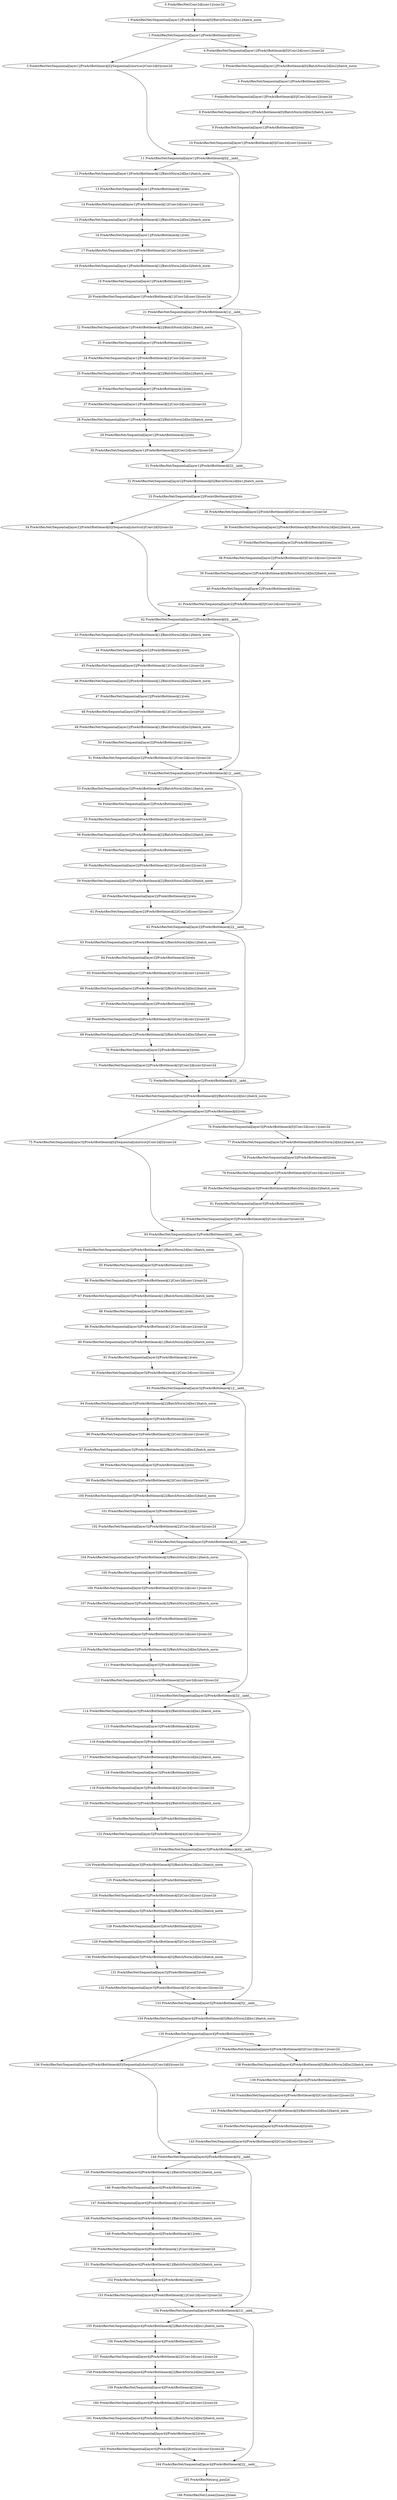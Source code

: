 strict digraph  {
"0 PreActResNet/Conv2d[conv1]/conv2d" [id=0, scope="PreActResNet/Conv2d[conv1]", type=conv2d];
"1 PreActResNet/Sequential[layer1]/PreActBottleneck[0]/BatchNorm2d[bn1]/batch_norm" [id=1, scope="PreActResNet/Sequential[layer1]/PreActBottleneck[0]/BatchNorm2d[bn1]", type=batch_norm];
"2 PreActResNet/Sequential[layer1]/PreActBottleneck[0]/relu" [id=2, scope="PreActResNet/Sequential[layer1]/PreActBottleneck[0]", type=relu];
"3 PreActResNet/Sequential[layer1]/PreActBottleneck[0]/Sequential[shortcut]/Conv2d[0]/conv2d" [id=3, scope="PreActResNet/Sequential[layer1]/PreActBottleneck[0]/Sequential[shortcut]/Conv2d[0]", type=conv2d];
"4 PreActResNet/Sequential[layer1]/PreActBottleneck[0]/Conv2d[conv1]/conv2d" [id=4, scope="PreActResNet/Sequential[layer1]/PreActBottleneck[0]/Conv2d[conv1]", type=conv2d];
"5 PreActResNet/Sequential[layer1]/PreActBottleneck[0]/BatchNorm2d[bn2]/batch_norm" [id=5, scope="PreActResNet/Sequential[layer1]/PreActBottleneck[0]/BatchNorm2d[bn2]", type=batch_norm];
"6 PreActResNet/Sequential[layer1]/PreActBottleneck[0]/relu" [id=6, scope="PreActResNet/Sequential[layer1]/PreActBottleneck[0]", type=relu];
"7 PreActResNet/Sequential[layer1]/PreActBottleneck[0]/Conv2d[conv2]/conv2d" [id=7, scope="PreActResNet/Sequential[layer1]/PreActBottleneck[0]/Conv2d[conv2]", type=conv2d];
"8 PreActResNet/Sequential[layer1]/PreActBottleneck[0]/BatchNorm2d[bn3]/batch_norm" [id=8, scope="PreActResNet/Sequential[layer1]/PreActBottleneck[0]/BatchNorm2d[bn3]", type=batch_norm];
"9 PreActResNet/Sequential[layer1]/PreActBottleneck[0]/relu" [id=9, scope="PreActResNet/Sequential[layer1]/PreActBottleneck[0]", type=relu];
"10 PreActResNet/Sequential[layer1]/PreActBottleneck[0]/Conv2d[conv3]/conv2d" [id=10, scope="PreActResNet/Sequential[layer1]/PreActBottleneck[0]/Conv2d[conv3]", type=conv2d];
"11 PreActResNet/Sequential[layer1]/PreActBottleneck[0]/__iadd__" [id=11, scope="PreActResNet/Sequential[layer1]/PreActBottleneck[0]", type=__iadd__];
"12 PreActResNet/Sequential[layer1]/PreActBottleneck[1]/BatchNorm2d[bn1]/batch_norm" [id=12, scope="PreActResNet/Sequential[layer1]/PreActBottleneck[1]/BatchNorm2d[bn1]", type=batch_norm];
"13 PreActResNet/Sequential[layer1]/PreActBottleneck[1]/relu" [id=13, scope="PreActResNet/Sequential[layer1]/PreActBottleneck[1]", type=relu];
"14 PreActResNet/Sequential[layer1]/PreActBottleneck[1]/Conv2d[conv1]/conv2d" [id=14, scope="PreActResNet/Sequential[layer1]/PreActBottleneck[1]/Conv2d[conv1]", type=conv2d];
"15 PreActResNet/Sequential[layer1]/PreActBottleneck[1]/BatchNorm2d[bn2]/batch_norm" [id=15, scope="PreActResNet/Sequential[layer1]/PreActBottleneck[1]/BatchNorm2d[bn2]", type=batch_norm];
"16 PreActResNet/Sequential[layer1]/PreActBottleneck[1]/relu" [id=16, scope="PreActResNet/Sequential[layer1]/PreActBottleneck[1]", type=relu];
"17 PreActResNet/Sequential[layer1]/PreActBottleneck[1]/Conv2d[conv2]/conv2d" [id=17, scope="PreActResNet/Sequential[layer1]/PreActBottleneck[1]/Conv2d[conv2]", type=conv2d];
"18 PreActResNet/Sequential[layer1]/PreActBottleneck[1]/BatchNorm2d[bn3]/batch_norm" [id=18, scope="PreActResNet/Sequential[layer1]/PreActBottleneck[1]/BatchNorm2d[bn3]", type=batch_norm];
"19 PreActResNet/Sequential[layer1]/PreActBottleneck[1]/relu" [id=19, scope="PreActResNet/Sequential[layer1]/PreActBottleneck[1]", type=relu];
"20 PreActResNet/Sequential[layer1]/PreActBottleneck[1]/Conv2d[conv3]/conv2d" [id=20, scope="PreActResNet/Sequential[layer1]/PreActBottleneck[1]/Conv2d[conv3]", type=conv2d];
"21 PreActResNet/Sequential[layer1]/PreActBottleneck[1]/__iadd__" [id=21, scope="PreActResNet/Sequential[layer1]/PreActBottleneck[1]", type=__iadd__];
"22 PreActResNet/Sequential[layer1]/PreActBottleneck[2]/BatchNorm2d[bn1]/batch_norm" [id=22, scope="PreActResNet/Sequential[layer1]/PreActBottleneck[2]/BatchNorm2d[bn1]", type=batch_norm];
"23 PreActResNet/Sequential[layer1]/PreActBottleneck[2]/relu" [id=23, scope="PreActResNet/Sequential[layer1]/PreActBottleneck[2]", type=relu];
"24 PreActResNet/Sequential[layer1]/PreActBottleneck[2]/Conv2d[conv1]/conv2d" [id=24, scope="PreActResNet/Sequential[layer1]/PreActBottleneck[2]/Conv2d[conv1]", type=conv2d];
"25 PreActResNet/Sequential[layer1]/PreActBottleneck[2]/BatchNorm2d[bn2]/batch_norm" [id=25, scope="PreActResNet/Sequential[layer1]/PreActBottleneck[2]/BatchNorm2d[bn2]", type=batch_norm];
"26 PreActResNet/Sequential[layer1]/PreActBottleneck[2]/relu" [id=26, scope="PreActResNet/Sequential[layer1]/PreActBottleneck[2]", type=relu];
"27 PreActResNet/Sequential[layer1]/PreActBottleneck[2]/Conv2d[conv2]/conv2d" [id=27, scope="PreActResNet/Sequential[layer1]/PreActBottleneck[2]/Conv2d[conv2]", type=conv2d];
"28 PreActResNet/Sequential[layer1]/PreActBottleneck[2]/BatchNorm2d[bn3]/batch_norm" [id=28, scope="PreActResNet/Sequential[layer1]/PreActBottleneck[2]/BatchNorm2d[bn3]", type=batch_norm];
"29 PreActResNet/Sequential[layer1]/PreActBottleneck[2]/relu" [id=29, scope="PreActResNet/Sequential[layer1]/PreActBottleneck[2]", type=relu];
"30 PreActResNet/Sequential[layer1]/PreActBottleneck[2]/Conv2d[conv3]/conv2d" [id=30, scope="PreActResNet/Sequential[layer1]/PreActBottleneck[2]/Conv2d[conv3]", type=conv2d];
"31 PreActResNet/Sequential[layer1]/PreActBottleneck[2]/__iadd__" [id=31, scope="PreActResNet/Sequential[layer1]/PreActBottleneck[2]", type=__iadd__];
"32 PreActResNet/Sequential[layer2]/PreActBottleneck[0]/BatchNorm2d[bn1]/batch_norm" [id=32, scope="PreActResNet/Sequential[layer2]/PreActBottleneck[0]/BatchNorm2d[bn1]", type=batch_norm];
"33 PreActResNet/Sequential[layer2]/PreActBottleneck[0]/relu" [id=33, scope="PreActResNet/Sequential[layer2]/PreActBottleneck[0]", type=relu];
"34 PreActResNet/Sequential[layer2]/PreActBottleneck[0]/Sequential[shortcut]/Conv2d[0]/conv2d" [id=34, scope="PreActResNet/Sequential[layer2]/PreActBottleneck[0]/Sequential[shortcut]/Conv2d[0]", type=conv2d];
"35 PreActResNet/Sequential[layer2]/PreActBottleneck[0]/Conv2d[conv1]/conv2d" [id=35, scope="PreActResNet/Sequential[layer2]/PreActBottleneck[0]/Conv2d[conv1]", type=conv2d];
"36 PreActResNet/Sequential[layer2]/PreActBottleneck[0]/BatchNorm2d[bn2]/batch_norm" [id=36, scope="PreActResNet/Sequential[layer2]/PreActBottleneck[0]/BatchNorm2d[bn2]", type=batch_norm];
"37 PreActResNet/Sequential[layer2]/PreActBottleneck[0]/relu" [id=37, scope="PreActResNet/Sequential[layer2]/PreActBottleneck[0]", type=relu];
"38 PreActResNet/Sequential[layer2]/PreActBottleneck[0]/Conv2d[conv2]/conv2d" [id=38, scope="PreActResNet/Sequential[layer2]/PreActBottleneck[0]/Conv2d[conv2]", type=conv2d];
"39 PreActResNet/Sequential[layer2]/PreActBottleneck[0]/BatchNorm2d[bn3]/batch_norm" [id=39, scope="PreActResNet/Sequential[layer2]/PreActBottleneck[0]/BatchNorm2d[bn3]", type=batch_norm];
"40 PreActResNet/Sequential[layer2]/PreActBottleneck[0]/relu" [id=40, scope="PreActResNet/Sequential[layer2]/PreActBottleneck[0]", type=relu];
"41 PreActResNet/Sequential[layer2]/PreActBottleneck[0]/Conv2d[conv3]/conv2d" [id=41, scope="PreActResNet/Sequential[layer2]/PreActBottleneck[0]/Conv2d[conv3]", type=conv2d];
"42 PreActResNet/Sequential[layer2]/PreActBottleneck[0]/__iadd__" [id=42, scope="PreActResNet/Sequential[layer2]/PreActBottleneck[0]", type=__iadd__];
"43 PreActResNet/Sequential[layer2]/PreActBottleneck[1]/BatchNorm2d[bn1]/batch_norm" [id=43, scope="PreActResNet/Sequential[layer2]/PreActBottleneck[1]/BatchNorm2d[bn1]", type=batch_norm];
"44 PreActResNet/Sequential[layer2]/PreActBottleneck[1]/relu" [id=44, scope="PreActResNet/Sequential[layer2]/PreActBottleneck[1]", type=relu];
"45 PreActResNet/Sequential[layer2]/PreActBottleneck[1]/Conv2d[conv1]/conv2d" [id=45, scope="PreActResNet/Sequential[layer2]/PreActBottleneck[1]/Conv2d[conv1]", type=conv2d];
"46 PreActResNet/Sequential[layer2]/PreActBottleneck[1]/BatchNorm2d[bn2]/batch_norm" [id=46, scope="PreActResNet/Sequential[layer2]/PreActBottleneck[1]/BatchNorm2d[bn2]", type=batch_norm];
"47 PreActResNet/Sequential[layer2]/PreActBottleneck[1]/relu" [id=47, scope="PreActResNet/Sequential[layer2]/PreActBottleneck[1]", type=relu];
"48 PreActResNet/Sequential[layer2]/PreActBottleneck[1]/Conv2d[conv2]/conv2d" [id=48, scope="PreActResNet/Sequential[layer2]/PreActBottleneck[1]/Conv2d[conv2]", type=conv2d];
"49 PreActResNet/Sequential[layer2]/PreActBottleneck[1]/BatchNorm2d[bn3]/batch_norm" [id=49, scope="PreActResNet/Sequential[layer2]/PreActBottleneck[1]/BatchNorm2d[bn3]", type=batch_norm];
"50 PreActResNet/Sequential[layer2]/PreActBottleneck[1]/relu" [id=50, scope="PreActResNet/Sequential[layer2]/PreActBottleneck[1]", type=relu];
"51 PreActResNet/Sequential[layer2]/PreActBottleneck[1]/Conv2d[conv3]/conv2d" [id=51, scope="PreActResNet/Sequential[layer2]/PreActBottleneck[1]/Conv2d[conv3]", type=conv2d];
"52 PreActResNet/Sequential[layer2]/PreActBottleneck[1]/__iadd__" [id=52, scope="PreActResNet/Sequential[layer2]/PreActBottleneck[1]", type=__iadd__];
"53 PreActResNet/Sequential[layer2]/PreActBottleneck[2]/BatchNorm2d[bn1]/batch_norm" [id=53, scope="PreActResNet/Sequential[layer2]/PreActBottleneck[2]/BatchNorm2d[bn1]", type=batch_norm];
"54 PreActResNet/Sequential[layer2]/PreActBottleneck[2]/relu" [id=54, scope="PreActResNet/Sequential[layer2]/PreActBottleneck[2]", type=relu];
"55 PreActResNet/Sequential[layer2]/PreActBottleneck[2]/Conv2d[conv1]/conv2d" [id=55, scope="PreActResNet/Sequential[layer2]/PreActBottleneck[2]/Conv2d[conv1]", type=conv2d];
"56 PreActResNet/Sequential[layer2]/PreActBottleneck[2]/BatchNorm2d[bn2]/batch_norm" [id=56, scope="PreActResNet/Sequential[layer2]/PreActBottleneck[2]/BatchNorm2d[bn2]", type=batch_norm];
"57 PreActResNet/Sequential[layer2]/PreActBottleneck[2]/relu" [id=57, scope="PreActResNet/Sequential[layer2]/PreActBottleneck[2]", type=relu];
"58 PreActResNet/Sequential[layer2]/PreActBottleneck[2]/Conv2d[conv2]/conv2d" [id=58, scope="PreActResNet/Sequential[layer2]/PreActBottleneck[2]/Conv2d[conv2]", type=conv2d];
"59 PreActResNet/Sequential[layer2]/PreActBottleneck[2]/BatchNorm2d[bn3]/batch_norm" [id=59, scope="PreActResNet/Sequential[layer2]/PreActBottleneck[2]/BatchNorm2d[bn3]", type=batch_norm];
"60 PreActResNet/Sequential[layer2]/PreActBottleneck[2]/relu" [id=60, scope="PreActResNet/Sequential[layer2]/PreActBottleneck[2]", type=relu];
"61 PreActResNet/Sequential[layer2]/PreActBottleneck[2]/Conv2d[conv3]/conv2d" [id=61, scope="PreActResNet/Sequential[layer2]/PreActBottleneck[2]/Conv2d[conv3]", type=conv2d];
"62 PreActResNet/Sequential[layer2]/PreActBottleneck[2]/__iadd__" [id=62, scope="PreActResNet/Sequential[layer2]/PreActBottleneck[2]", type=__iadd__];
"63 PreActResNet/Sequential[layer2]/PreActBottleneck[3]/BatchNorm2d[bn1]/batch_norm" [id=63, scope="PreActResNet/Sequential[layer2]/PreActBottleneck[3]/BatchNorm2d[bn1]", type=batch_norm];
"64 PreActResNet/Sequential[layer2]/PreActBottleneck[3]/relu" [id=64, scope="PreActResNet/Sequential[layer2]/PreActBottleneck[3]", type=relu];
"65 PreActResNet/Sequential[layer2]/PreActBottleneck[3]/Conv2d[conv1]/conv2d" [id=65, scope="PreActResNet/Sequential[layer2]/PreActBottleneck[3]/Conv2d[conv1]", type=conv2d];
"66 PreActResNet/Sequential[layer2]/PreActBottleneck[3]/BatchNorm2d[bn2]/batch_norm" [id=66, scope="PreActResNet/Sequential[layer2]/PreActBottleneck[3]/BatchNorm2d[bn2]", type=batch_norm];
"67 PreActResNet/Sequential[layer2]/PreActBottleneck[3]/relu" [id=67, scope="PreActResNet/Sequential[layer2]/PreActBottleneck[3]", type=relu];
"68 PreActResNet/Sequential[layer2]/PreActBottleneck[3]/Conv2d[conv2]/conv2d" [id=68, scope="PreActResNet/Sequential[layer2]/PreActBottleneck[3]/Conv2d[conv2]", type=conv2d];
"69 PreActResNet/Sequential[layer2]/PreActBottleneck[3]/BatchNorm2d[bn3]/batch_norm" [id=69, scope="PreActResNet/Sequential[layer2]/PreActBottleneck[3]/BatchNorm2d[bn3]", type=batch_norm];
"70 PreActResNet/Sequential[layer2]/PreActBottleneck[3]/relu" [id=70, scope="PreActResNet/Sequential[layer2]/PreActBottleneck[3]", type=relu];
"71 PreActResNet/Sequential[layer2]/PreActBottleneck[3]/Conv2d[conv3]/conv2d" [id=71, scope="PreActResNet/Sequential[layer2]/PreActBottleneck[3]/Conv2d[conv3]", type=conv2d];
"72 PreActResNet/Sequential[layer2]/PreActBottleneck[3]/__iadd__" [id=72, scope="PreActResNet/Sequential[layer2]/PreActBottleneck[3]", type=__iadd__];
"73 PreActResNet/Sequential[layer3]/PreActBottleneck[0]/BatchNorm2d[bn1]/batch_norm" [id=73, scope="PreActResNet/Sequential[layer3]/PreActBottleneck[0]/BatchNorm2d[bn1]", type=batch_norm];
"74 PreActResNet/Sequential[layer3]/PreActBottleneck[0]/relu" [id=74, scope="PreActResNet/Sequential[layer3]/PreActBottleneck[0]", type=relu];
"75 PreActResNet/Sequential[layer3]/PreActBottleneck[0]/Sequential[shortcut]/Conv2d[0]/conv2d" [id=75, scope="PreActResNet/Sequential[layer3]/PreActBottleneck[0]/Sequential[shortcut]/Conv2d[0]", type=conv2d];
"76 PreActResNet/Sequential[layer3]/PreActBottleneck[0]/Conv2d[conv1]/conv2d" [id=76, scope="PreActResNet/Sequential[layer3]/PreActBottleneck[0]/Conv2d[conv1]", type=conv2d];
"77 PreActResNet/Sequential[layer3]/PreActBottleneck[0]/BatchNorm2d[bn2]/batch_norm" [id=77, scope="PreActResNet/Sequential[layer3]/PreActBottleneck[0]/BatchNorm2d[bn2]", type=batch_norm];
"78 PreActResNet/Sequential[layer3]/PreActBottleneck[0]/relu" [id=78, scope="PreActResNet/Sequential[layer3]/PreActBottleneck[0]", type=relu];
"79 PreActResNet/Sequential[layer3]/PreActBottleneck[0]/Conv2d[conv2]/conv2d" [id=79, scope="PreActResNet/Sequential[layer3]/PreActBottleneck[0]/Conv2d[conv2]", type=conv2d];
"80 PreActResNet/Sequential[layer3]/PreActBottleneck[0]/BatchNorm2d[bn3]/batch_norm" [id=80, scope="PreActResNet/Sequential[layer3]/PreActBottleneck[0]/BatchNorm2d[bn3]", type=batch_norm];
"81 PreActResNet/Sequential[layer3]/PreActBottleneck[0]/relu" [id=81, scope="PreActResNet/Sequential[layer3]/PreActBottleneck[0]", type=relu];
"82 PreActResNet/Sequential[layer3]/PreActBottleneck[0]/Conv2d[conv3]/conv2d" [id=82, scope="PreActResNet/Sequential[layer3]/PreActBottleneck[0]/Conv2d[conv3]", type=conv2d];
"83 PreActResNet/Sequential[layer3]/PreActBottleneck[0]/__iadd__" [id=83, scope="PreActResNet/Sequential[layer3]/PreActBottleneck[0]", type=__iadd__];
"84 PreActResNet/Sequential[layer3]/PreActBottleneck[1]/BatchNorm2d[bn1]/batch_norm" [id=84, scope="PreActResNet/Sequential[layer3]/PreActBottleneck[1]/BatchNorm2d[bn1]", type=batch_norm];
"85 PreActResNet/Sequential[layer3]/PreActBottleneck[1]/relu" [id=85, scope="PreActResNet/Sequential[layer3]/PreActBottleneck[1]", type=relu];
"86 PreActResNet/Sequential[layer3]/PreActBottleneck[1]/Conv2d[conv1]/conv2d" [id=86, scope="PreActResNet/Sequential[layer3]/PreActBottleneck[1]/Conv2d[conv1]", type=conv2d];
"87 PreActResNet/Sequential[layer3]/PreActBottleneck[1]/BatchNorm2d[bn2]/batch_norm" [id=87, scope="PreActResNet/Sequential[layer3]/PreActBottleneck[1]/BatchNorm2d[bn2]", type=batch_norm];
"88 PreActResNet/Sequential[layer3]/PreActBottleneck[1]/relu" [id=88, scope="PreActResNet/Sequential[layer3]/PreActBottleneck[1]", type=relu];
"89 PreActResNet/Sequential[layer3]/PreActBottleneck[1]/Conv2d[conv2]/conv2d" [id=89, scope="PreActResNet/Sequential[layer3]/PreActBottleneck[1]/Conv2d[conv2]", type=conv2d];
"90 PreActResNet/Sequential[layer3]/PreActBottleneck[1]/BatchNorm2d[bn3]/batch_norm" [id=90, scope="PreActResNet/Sequential[layer3]/PreActBottleneck[1]/BatchNorm2d[bn3]", type=batch_norm];
"91 PreActResNet/Sequential[layer3]/PreActBottleneck[1]/relu" [id=91, scope="PreActResNet/Sequential[layer3]/PreActBottleneck[1]", type=relu];
"92 PreActResNet/Sequential[layer3]/PreActBottleneck[1]/Conv2d[conv3]/conv2d" [id=92, scope="PreActResNet/Sequential[layer3]/PreActBottleneck[1]/Conv2d[conv3]", type=conv2d];
"93 PreActResNet/Sequential[layer3]/PreActBottleneck[1]/__iadd__" [id=93, scope="PreActResNet/Sequential[layer3]/PreActBottleneck[1]", type=__iadd__];
"94 PreActResNet/Sequential[layer3]/PreActBottleneck[2]/BatchNorm2d[bn1]/batch_norm" [id=94, scope="PreActResNet/Sequential[layer3]/PreActBottleneck[2]/BatchNorm2d[bn1]", type=batch_norm];
"95 PreActResNet/Sequential[layer3]/PreActBottleneck[2]/relu" [id=95, scope="PreActResNet/Sequential[layer3]/PreActBottleneck[2]", type=relu];
"96 PreActResNet/Sequential[layer3]/PreActBottleneck[2]/Conv2d[conv1]/conv2d" [id=96, scope="PreActResNet/Sequential[layer3]/PreActBottleneck[2]/Conv2d[conv1]", type=conv2d];
"97 PreActResNet/Sequential[layer3]/PreActBottleneck[2]/BatchNorm2d[bn2]/batch_norm" [id=97, scope="PreActResNet/Sequential[layer3]/PreActBottleneck[2]/BatchNorm2d[bn2]", type=batch_norm];
"98 PreActResNet/Sequential[layer3]/PreActBottleneck[2]/relu" [id=98, scope="PreActResNet/Sequential[layer3]/PreActBottleneck[2]", type=relu];
"99 PreActResNet/Sequential[layer3]/PreActBottleneck[2]/Conv2d[conv2]/conv2d" [id=99, scope="PreActResNet/Sequential[layer3]/PreActBottleneck[2]/Conv2d[conv2]", type=conv2d];
"100 PreActResNet/Sequential[layer3]/PreActBottleneck[2]/BatchNorm2d[bn3]/batch_norm" [id=100, scope="PreActResNet/Sequential[layer3]/PreActBottleneck[2]/BatchNorm2d[bn3]", type=batch_norm];
"101 PreActResNet/Sequential[layer3]/PreActBottleneck[2]/relu" [id=101, scope="PreActResNet/Sequential[layer3]/PreActBottleneck[2]", type=relu];
"102 PreActResNet/Sequential[layer3]/PreActBottleneck[2]/Conv2d[conv3]/conv2d" [id=102, scope="PreActResNet/Sequential[layer3]/PreActBottleneck[2]/Conv2d[conv3]", type=conv2d];
"103 PreActResNet/Sequential[layer3]/PreActBottleneck[2]/__iadd__" [id=103, scope="PreActResNet/Sequential[layer3]/PreActBottleneck[2]", type=__iadd__];
"104 PreActResNet/Sequential[layer3]/PreActBottleneck[3]/BatchNorm2d[bn1]/batch_norm" [id=104, scope="PreActResNet/Sequential[layer3]/PreActBottleneck[3]/BatchNorm2d[bn1]", type=batch_norm];
"105 PreActResNet/Sequential[layer3]/PreActBottleneck[3]/relu" [id=105, scope="PreActResNet/Sequential[layer3]/PreActBottleneck[3]", type=relu];
"106 PreActResNet/Sequential[layer3]/PreActBottleneck[3]/Conv2d[conv1]/conv2d" [id=106, scope="PreActResNet/Sequential[layer3]/PreActBottleneck[3]/Conv2d[conv1]", type=conv2d];
"107 PreActResNet/Sequential[layer3]/PreActBottleneck[3]/BatchNorm2d[bn2]/batch_norm" [id=107, scope="PreActResNet/Sequential[layer3]/PreActBottleneck[3]/BatchNorm2d[bn2]", type=batch_norm];
"108 PreActResNet/Sequential[layer3]/PreActBottleneck[3]/relu" [id=108, scope="PreActResNet/Sequential[layer3]/PreActBottleneck[3]", type=relu];
"109 PreActResNet/Sequential[layer3]/PreActBottleneck[3]/Conv2d[conv2]/conv2d" [id=109, scope="PreActResNet/Sequential[layer3]/PreActBottleneck[3]/Conv2d[conv2]", type=conv2d];
"110 PreActResNet/Sequential[layer3]/PreActBottleneck[3]/BatchNorm2d[bn3]/batch_norm" [id=110, scope="PreActResNet/Sequential[layer3]/PreActBottleneck[3]/BatchNorm2d[bn3]", type=batch_norm];
"111 PreActResNet/Sequential[layer3]/PreActBottleneck[3]/relu" [id=111, scope="PreActResNet/Sequential[layer3]/PreActBottleneck[3]", type=relu];
"112 PreActResNet/Sequential[layer3]/PreActBottleneck[3]/Conv2d[conv3]/conv2d" [id=112, scope="PreActResNet/Sequential[layer3]/PreActBottleneck[3]/Conv2d[conv3]", type=conv2d];
"113 PreActResNet/Sequential[layer3]/PreActBottleneck[3]/__iadd__" [id=113, scope="PreActResNet/Sequential[layer3]/PreActBottleneck[3]", type=__iadd__];
"114 PreActResNet/Sequential[layer3]/PreActBottleneck[4]/BatchNorm2d[bn1]/batch_norm" [id=114, scope="PreActResNet/Sequential[layer3]/PreActBottleneck[4]/BatchNorm2d[bn1]", type=batch_norm];
"115 PreActResNet/Sequential[layer3]/PreActBottleneck[4]/relu" [id=115, scope="PreActResNet/Sequential[layer3]/PreActBottleneck[4]", type=relu];
"116 PreActResNet/Sequential[layer3]/PreActBottleneck[4]/Conv2d[conv1]/conv2d" [id=116, scope="PreActResNet/Sequential[layer3]/PreActBottleneck[4]/Conv2d[conv1]", type=conv2d];
"117 PreActResNet/Sequential[layer3]/PreActBottleneck[4]/BatchNorm2d[bn2]/batch_norm" [id=117, scope="PreActResNet/Sequential[layer3]/PreActBottleneck[4]/BatchNorm2d[bn2]", type=batch_norm];
"118 PreActResNet/Sequential[layer3]/PreActBottleneck[4]/relu" [id=118, scope="PreActResNet/Sequential[layer3]/PreActBottleneck[4]", type=relu];
"119 PreActResNet/Sequential[layer3]/PreActBottleneck[4]/Conv2d[conv2]/conv2d" [id=119, scope="PreActResNet/Sequential[layer3]/PreActBottleneck[4]/Conv2d[conv2]", type=conv2d];
"120 PreActResNet/Sequential[layer3]/PreActBottleneck[4]/BatchNorm2d[bn3]/batch_norm" [id=120, scope="PreActResNet/Sequential[layer3]/PreActBottleneck[4]/BatchNorm2d[bn3]", type=batch_norm];
"121 PreActResNet/Sequential[layer3]/PreActBottleneck[4]/relu" [id=121, scope="PreActResNet/Sequential[layer3]/PreActBottleneck[4]", type=relu];
"122 PreActResNet/Sequential[layer3]/PreActBottleneck[4]/Conv2d[conv3]/conv2d" [id=122, scope="PreActResNet/Sequential[layer3]/PreActBottleneck[4]/Conv2d[conv3]", type=conv2d];
"123 PreActResNet/Sequential[layer3]/PreActBottleneck[4]/__iadd__" [id=123, scope="PreActResNet/Sequential[layer3]/PreActBottleneck[4]", type=__iadd__];
"124 PreActResNet/Sequential[layer3]/PreActBottleneck[5]/BatchNorm2d[bn1]/batch_norm" [id=124, scope="PreActResNet/Sequential[layer3]/PreActBottleneck[5]/BatchNorm2d[bn1]", type=batch_norm];
"125 PreActResNet/Sequential[layer3]/PreActBottleneck[5]/relu" [id=125, scope="PreActResNet/Sequential[layer3]/PreActBottleneck[5]", type=relu];
"126 PreActResNet/Sequential[layer3]/PreActBottleneck[5]/Conv2d[conv1]/conv2d" [id=126, scope="PreActResNet/Sequential[layer3]/PreActBottleneck[5]/Conv2d[conv1]", type=conv2d];
"127 PreActResNet/Sequential[layer3]/PreActBottleneck[5]/BatchNorm2d[bn2]/batch_norm" [id=127, scope="PreActResNet/Sequential[layer3]/PreActBottleneck[5]/BatchNorm2d[bn2]", type=batch_norm];
"128 PreActResNet/Sequential[layer3]/PreActBottleneck[5]/relu" [id=128, scope="PreActResNet/Sequential[layer3]/PreActBottleneck[5]", type=relu];
"129 PreActResNet/Sequential[layer3]/PreActBottleneck[5]/Conv2d[conv2]/conv2d" [id=129, scope="PreActResNet/Sequential[layer3]/PreActBottleneck[5]/Conv2d[conv2]", type=conv2d];
"130 PreActResNet/Sequential[layer3]/PreActBottleneck[5]/BatchNorm2d[bn3]/batch_norm" [id=130, scope="PreActResNet/Sequential[layer3]/PreActBottleneck[5]/BatchNorm2d[bn3]", type=batch_norm];
"131 PreActResNet/Sequential[layer3]/PreActBottleneck[5]/relu" [id=131, scope="PreActResNet/Sequential[layer3]/PreActBottleneck[5]", type=relu];
"132 PreActResNet/Sequential[layer3]/PreActBottleneck[5]/Conv2d[conv3]/conv2d" [id=132, scope="PreActResNet/Sequential[layer3]/PreActBottleneck[5]/Conv2d[conv3]", type=conv2d];
"133 PreActResNet/Sequential[layer3]/PreActBottleneck[5]/__iadd__" [id=133, scope="PreActResNet/Sequential[layer3]/PreActBottleneck[5]", type=__iadd__];
"134 PreActResNet/Sequential[layer4]/PreActBottleneck[0]/BatchNorm2d[bn1]/batch_norm" [id=134, scope="PreActResNet/Sequential[layer4]/PreActBottleneck[0]/BatchNorm2d[bn1]", type=batch_norm];
"135 PreActResNet/Sequential[layer4]/PreActBottleneck[0]/relu" [id=135, scope="PreActResNet/Sequential[layer4]/PreActBottleneck[0]", type=relu];
"136 PreActResNet/Sequential[layer4]/PreActBottleneck[0]/Sequential[shortcut]/Conv2d[0]/conv2d" [id=136, scope="PreActResNet/Sequential[layer4]/PreActBottleneck[0]/Sequential[shortcut]/Conv2d[0]", type=conv2d];
"137 PreActResNet/Sequential[layer4]/PreActBottleneck[0]/Conv2d[conv1]/conv2d" [id=137, scope="PreActResNet/Sequential[layer4]/PreActBottleneck[0]/Conv2d[conv1]", type=conv2d];
"138 PreActResNet/Sequential[layer4]/PreActBottleneck[0]/BatchNorm2d[bn2]/batch_norm" [id=138, scope="PreActResNet/Sequential[layer4]/PreActBottleneck[0]/BatchNorm2d[bn2]", type=batch_norm];
"139 PreActResNet/Sequential[layer4]/PreActBottleneck[0]/relu" [id=139, scope="PreActResNet/Sequential[layer4]/PreActBottleneck[0]", type=relu];
"140 PreActResNet/Sequential[layer4]/PreActBottleneck[0]/Conv2d[conv2]/conv2d" [id=140, scope="PreActResNet/Sequential[layer4]/PreActBottleneck[0]/Conv2d[conv2]", type=conv2d];
"141 PreActResNet/Sequential[layer4]/PreActBottleneck[0]/BatchNorm2d[bn3]/batch_norm" [id=141, scope="PreActResNet/Sequential[layer4]/PreActBottleneck[0]/BatchNorm2d[bn3]", type=batch_norm];
"142 PreActResNet/Sequential[layer4]/PreActBottleneck[0]/relu" [id=142, scope="PreActResNet/Sequential[layer4]/PreActBottleneck[0]", type=relu];
"143 PreActResNet/Sequential[layer4]/PreActBottleneck[0]/Conv2d[conv3]/conv2d" [id=143, scope="PreActResNet/Sequential[layer4]/PreActBottleneck[0]/Conv2d[conv3]", type=conv2d];
"144 PreActResNet/Sequential[layer4]/PreActBottleneck[0]/__iadd__" [id=144, scope="PreActResNet/Sequential[layer4]/PreActBottleneck[0]", type=__iadd__];
"145 PreActResNet/Sequential[layer4]/PreActBottleneck[1]/BatchNorm2d[bn1]/batch_norm" [id=145, scope="PreActResNet/Sequential[layer4]/PreActBottleneck[1]/BatchNorm2d[bn1]", type=batch_norm];
"146 PreActResNet/Sequential[layer4]/PreActBottleneck[1]/relu" [id=146, scope="PreActResNet/Sequential[layer4]/PreActBottleneck[1]", type=relu];
"147 PreActResNet/Sequential[layer4]/PreActBottleneck[1]/Conv2d[conv1]/conv2d" [id=147, scope="PreActResNet/Sequential[layer4]/PreActBottleneck[1]/Conv2d[conv1]", type=conv2d];
"148 PreActResNet/Sequential[layer4]/PreActBottleneck[1]/BatchNorm2d[bn2]/batch_norm" [id=148, scope="PreActResNet/Sequential[layer4]/PreActBottleneck[1]/BatchNorm2d[bn2]", type=batch_norm];
"149 PreActResNet/Sequential[layer4]/PreActBottleneck[1]/relu" [id=149, scope="PreActResNet/Sequential[layer4]/PreActBottleneck[1]", type=relu];
"150 PreActResNet/Sequential[layer4]/PreActBottleneck[1]/Conv2d[conv2]/conv2d" [id=150, scope="PreActResNet/Sequential[layer4]/PreActBottleneck[1]/Conv2d[conv2]", type=conv2d];
"151 PreActResNet/Sequential[layer4]/PreActBottleneck[1]/BatchNorm2d[bn3]/batch_norm" [id=151, scope="PreActResNet/Sequential[layer4]/PreActBottleneck[1]/BatchNorm2d[bn3]", type=batch_norm];
"152 PreActResNet/Sequential[layer4]/PreActBottleneck[1]/relu" [id=152, scope="PreActResNet/Sequential[layer4]/PreActBottleneck[1]", type=relu];
"153 PreActResNet/Sequential[layer4]/PreActBottleneck[1]/Conv2d[conv3]/conv2d" [id=153, scope="PreActResNet/Sequential[layer4]/PreActBottleneck[1]/Conv2d[conv3]", type=conv2d];
"154 PreActResNet/Sequential[layer4]/PreActBottleneck[1]/__iadd__" [id=154, scope="PreActResNet/Sequential[layer4]/PreActBottleneck[1]", type=__iadd__];
"155 PreActResNet/Sequential[layer4]/PreActBottleneck[2]/BatchNorm2d[bn1]/batch_norm" [id=155, scope="PreActResNet/Sequential[layer4]/PreActBottleneck[2]/BatchNorm2d[bn1]", type=batch_norm];
"156 PreActResNet/Sequential[layer4]/PreActBottleneck[2]/relu" [id=156, scope="PreActResNet/Sequential[layer4]/PreActBottleneck[2]", type=relu];
"157 PreActResNet/Sequential[layer4]/PreActBottleneck[2]/Conv2d[conv1]/conv2d" [id=157, scope="PreActResNet/Sequential[layer4]/PreActBottleneck[2]/Conv2d[conv1]", type=conv2d];
"158 PreActResNet/Sequential[layer4]/PreActBottleneck[2]/BatchNorm2d[bn2]/batch_norm" [id=158, scope="PreActResNet/Sequential[layer4]/PreActBottleneck[2]/BatchNorm2d[bn2]", type=batch_norm];
"159 PreActResNet/Sequential[layer4]/PreActBottleneck[2]/relu" [id=159, scope="PreActResNet/Sequential[layer4]/PreActBottleneck[2]", type=relu];
"160 PreActResNet/Sequential[layer4]/PreActBottleneck[2]/Conv2d[conv2]/conv2d" [id=160, scope="PreActResNet/Sequential[layer4]/PreActBottleneck[2]/Conv2d[conv2]", type=conv2d];
"161 PreActResNet/Sequential[layer4]/PreActBottleneck[2]/BatchNorm2d[bn3]/batch_norm" [id=161, scope="PreActResNet/Sequential[layer4]/PreActBottleneck[2]/BatchNorm2d[bn3]", type=batch_norm];
"162 PreActResNet/Sequential[layer4]/PreActBottleneck[2]/relu" [id=162, scope="PreActResNet/Sequential[layer4]/PreActBottleneck[2]", type=relu];
"163 PreActResNet/Sequential[layer4]/PreActBottleneck[2]/Conv2d[conv3]/conv2d" [id=163, scope="PreActResNet/Sequential[layer4]/PreActBottleneck[2]/Conv2d[conv3]", type=conv2d];
"164 PreActResNet/Sequential[layer4]/PreActBottleneck[2]/__iadd__" [id=164, scope="PreActResNet/Sequential[layer4]/PreActBottleneck[2]", type=__iadd__];
"165 PreActResNet/avg_pool2d" [id=165, scope=PreActResNet, type=avg_pool2d];
"166 PreActResNet/Linear[linear]/linear" [id=166, scope="PreActResNet/Linear[linear]", type=linear];
"0 PreActResNet/Conv2d[conv1]/conv2d" -> "1 PreActResNet/Sequential[layer1]/PreActBottleneck[0]/BatchNorm2d[bn1]/batch_norm";
"1 PreActResNet/Sequential[layer1]/PreActBottleneck[0]/BatchNorm2d[bn1]/batch_norm" -> "2 PreActResNet/Sequential[layer1]/PreActBottleneck[0]/relu";
"2 PreActResNet/Sequential[layer1]/PreActBottleneck[0]/relu" -> "3 PreActResNet/Sequential[layer1]/PreActBottleneck[0]/Sequential[shortcut]/Conv2d[0]/conv2d";
"2 PreActResNet/Sequential[layer1]/PreActBottleneck[0]/relu" -> "4 PreActResNet/Sequential[layer1]/PreActBottleneck[0]/Conv2d[conv1]/conv2d";
"4 PreActResNet/Sequential[layer1]/PreActBottleneck[0]/Conv2d[conv1]/conv2d" -> "5 PreActResNet/Sequential[layer1]/PreActBottleneck[0]/BatchNorm2d[bn2]/batch_norm";
"5 PreActResNet/Sequential[layer1]/PreActBottleneck[0]/BatchNorm2d[bn2]/batch_norm" -> "6 PreActResNet/Sequential[layer1]/PreActBottleneck[0]/relu";
"6 PreActResNet/Sequential[layer1]/PreActBottleneck[0]/relu" -> "7 PreActResNet/Sequential[layer1]/PreActBottleneck[0]/Conv2d[conv2]/conv2d";
"7 PreActResNet/Sequential[layer1]/PreActBottleneck[0]/Conv2d[conv2]/conv2d" -> "8 PreActResNet/Sequential[layer1]/PreActBottleneck[0]/BatchNorm2d[bn3]/batch_norm";
"8 PreActResNet/Sequential[layer1]/PreActBottleneck[0]/BatchNorm2d[bn3]/batch_norm" -> "9 PreActResNet/Sequential[layer1]/PreActBottleneck[0]/relu";
"3 PreActResNet/Sequential[layer1]/PreActBottleneck[0]/Sequential[shortcut]/Conv2d[0]/conv2d" -> "11 PreActResNet/Sequential[layer1]/PreActBottleneck[0]/__iadd__";
"9 PreActResNet/Sequential[layer1]/PreActBottleneck[0]/relu" -> "10 PreActResNet/Sequential[layer1]/PreActBottleneck[0]/Conv2d[conv3]/conv2d";
"10 PreActResNet/Sequential[layer1]/PreActBottleneck[0]/Conv2d[conv3]/conv2d" -> "11 PreActResNet/Sequential[layer1]/PreActBottleneck[0]/__iadd__";
"11 PreActResNet/Sequential[layer1]/PreActBottleneck[0]/__iadd__" -> "12 PreActResNet/Sequential[layer1]/PreActBottleneck[1]/BatchNorm2d[bn1]/batch_norm";
"11 PreActResNet/Sequential[layer1]/PreActBottleneck[0]/__iadd__" -> "21 PreActResNet/Sequential[layer1]/PreActBottleneck[1]/__iadd__";
"12 PreActResNet/Sequential[layer1]/PreActBottleneck[1]/BatchNorm2d[bn1]/batch_norm" -> "13 PreActResNet/Sequential[layer1]/PreActBottleneck[1]/relu";
"13 PreActResNet/Sequential[layer1]/PreActBottleneck[1]/relu" -> "14 PreActResNet/Sequential[layer1]/PreActBottleneck[1]/Conv2d[conv1]/conv2d";
"14 PreActResNet/Sequential[layer1]/PreActBottleneck[1]/Conv2d[conv1]/conv2d" -> "15 PreActResNet/Sequential[layer1]/PreActBottleneck[1]/BatchNorm2d[bn2]/batch_norm";
"15 PreActResNet/Sequential[layer1]/PreActBottleneck[1]/BatchNorm2d[bn2]/batch_norm" -> "16 PreActResNet/Sequential[layer1]/PreActBottleneck[1]/relu";
"16 PreActResNet/Sequential[layer1]/PreActBottleneck[1]/relu" -> "17 PreActResNet/Sequential[layer1]/PreActBottleneck[1]/Conv2d[conv2]/conv2d";
"17 PreActResNet/Sequential[layer1]/PreActBottleneck[1]/Conv2d[conv2]/conv2d" -> "18 PreActResNet/Sequential[layer1]/PreActBottleneck[1]/BatchNorm2d[bn3]/batch_norm";
"18 PreActResNet/Sequential[layer1]/PreActBottleneck[1]/BatchNorm2d[bn3]/batch_norm" -> "19 PreActResNet/Sequential[layer1]/PreActBottleneck[1]/relu";
"19 PreActResNet/Sequential[layer1]/PreActBottleneck[1]/relu" -> "20 PreActResNet/Sequential[layer1]/PreActBottleneck[1]/Conv2d[conv3]/conv2d";
"20 PreActResNet/Sequential[layer1]/PreActBottleneck[1]/Conv2d[conv3]/conv2d" -> "21 PreActResNet/Sequential[layer1]/PreActBottleneck[1]/__iadd__";
"21 PreActResNet/Sequential[layer1]/PreActBottleneck[1]/__iadd__" -> "22 PreActResNet/Sequential[layer1]/PreActBottleneck[2]/BatchNorm2d[bn1]/batch_norm";
"21 PreActResNet/Sequential[layer1]/PreActBottleneck[1]/__iadd__" -> "31 PreActResNet/Sequential[layer1]/PreActBottleneck[2]/__iadd__";
"22 PreActResNet/Sequential[layer1]/PreActBottleneck[2]/BatchNorm2d[bn1]/batch_norm" -> "23 PreActResNet/Sequential[layer1]/PreActBottleneck[2]/relu";
"23 PreActResNet/Sequential[layer1]/PreActBottleneck[2]/relu" -> "24 PreActResNet/Sequential[layer1]/PreActBottleneck[2]/Conv2d[conv1]/conv2d";
"24 PreActResNet/Sequential[layer1]/PreActBottleneck[2]/Conv2d[conv1]/conv2d" -> "25 PreActResNet/Sequential[layer1]/PreActBottleneck[2]/BatchNorm2d[bn2]/batch_norm";
"25 PreActResNet/Sequential[layer1]/PreActBottleneck[2]/BatchNorm2d[bn2]/batch_norm" -> "26 PreActResNet/Sequential[layer1]/PreActBottleneck[2]/relu";
"26 PreActResNet/Sequential[layer1]/PreActBottleneck[2]/relu" -> "27 PreActResNet/Sequential[layer1]/PreActBottleneck[2]/Conv2d[conv2]/conv2d";
"27 PreActResNet/Sequential[layer1]/PreActBottleneck[2]/Conv2d[conv2]/conv2d" -> "28 PreActResNet/Sequential[layer1]/PreActBottleneck[2]/BatchNorm2d[bn3]/batch_norm";
"28 PreActResNet/Sequential[layer1]/PreActBottleneck[2]/BatchNorm2d[bn3]/batch_norm" -> "29 PreActResNet/Sequential[layer1]/PreActBottleneck[2]/relu";
"29 PreActResNet/Sequential[layer1]/PreActBottleneck[2]/relu" -> "30 PreActResNet/Sequential[layer1]/PreActBottleneck[2]/Conv2d[conv3]/conv2d";
"30 PreActResNet/Sequential[layer1]/PreActBottleneck[2]/Conv2d[conv3]/conv2d" -> "31 PreActResNet/Sequential[layer1]/PreActBottleneck[2]/__iadd__";
"31 PreActResNet/Sequential[layer1]/PreActBottleneck[2]/__iadd__" -> "32 PreActResNet/Sequential[layer2]/PreActBottleneck[0]/BatchNorm2d[bn1]/batch_norm";
"32 PreActResNet/Sequential[layer2]/PreActBottleneck[0]/BatchNorm2d[bn1]/batch_norm" -> "33 PreActResNet/Sequential[layer2]/PreActBottleneck[0]/relu";
"33 PreActResNet/Sequential[layer2]/PreActBottleneck[0]/relu" -> "34 PreActResNet/Sequential[layer2]/PreActBottleneck[0]/Sequential[shortcut]/Conv2d[0]/conv2d";
"33 PreActResNet/Sequential[layer2]/PreActBottleneck[0]/relu" -> "35 PreActResNet/Sequential[layer2]/PreActBottleneck[0]/Conv2d[conv1]/conv2d";
"34 PreActResNet/Sequential[layer2]/PreActBottleneck[0]/Sequential[shortcut]/Conv2d[0]/conv2d" -> "42 PreActResNet/Sequential[layer2]/PreActBottleneck[0]/__iadd__";
"35 PreActResNet/Sequential[layer2]/PreActBottleneck[0]/Conv2d[conv1]/conv2d" -> "36 PreActResNet/Sequential[layer2]/PreActBottleneck[0]/BatchNorm2d[bn2]/batch_norm";
"36 PreActResNet/Sequential[layer2]/PreActBottleneck[0]/BatchNorm2d[bn2]/batch_norm" -> "37 PreActResNet/Sequential[layer2]/PreActBottleneck[0]/relu";
"37 PreActResNet/Sequential[layer2]/PreActBottleneck[0]/relu" -> "38 PreActResNet/Sequential[layer2]/PreActBottleneck[0]/Conv2d[conv2]/conv2d";
"38 PreActResNet/Sequential[layer2]/PreActBottleneck[0]/Conv2d[conv2]/conv2d" -> "39 PreActResNet/Sequential[layer2]/PreActBottleneck[0]/BatchNorm2d[bn3]/batch_norm";
"39 PreActResNet/Sequential[layer2]/PreActBottleneck[0]/BatchNorm2d[bn3]/batch_norm" -> "40 PreActResNet/Sequential[layer2]/PreActBottleneck[0]/relu";
"40 PreActResNet/Sequential[layer2]/PreActBottleneck[0]/relu" -> "41 PreActResNet/Sequential[layer2]/PreActBottleneck[0]/Conv2d[conv3]/conv2d";
"41 PreActResNet/Sequential[layer2]/PreActBottleneck[0]/Conv2d[conv3]/conv2d" -> "42 PreActResNet/Sequential[layer2]/PreActBottleneck[0]/__iadd__";
"42 PreActResNet/Sequential[layer2]/PreActBottleneck[0]/__iadd__" -> "43 PreActResNet/Sequential[layer2]/PreActBottleneck[1]/BatchNorm2d[bn1]/batch_norm";
"42 PreActResNet/Sequential[layer2]/PreActBottleneck[0]/__iadd__" -> "52 PreActResNet/Sequential[layer2]/PreActBottleneck[1]/__iadd__";
"43 PreActResNet/Sequential[layer2]/PreActBottleneck[1]/BatchNorm2d[bn1]/batch_norm" -> "44 PreActResNet/Sequential[layer2]/PreActBottleneck[1]/relu";
"44 PreActResNet/Sequential[layer2]/PreActBottleneck[1]/relu" -> "45 PreActResNet/Sequential[layer2]/PreActBottleneck[1]/Conv2d[conv1]/conv2d";
"45 PreActResNet/Sequential[layer2]/PreActBottleneck[1]/Conv2d[conv1]/conv2d" -> "46 PreActResNet/Sequential[layer2]/PreActBottleneck[1]/BatchNorm2d[bn2]/batch_norm";
"46 PreActResNet/Sequential[layer2]/PreActBottleneck[1]/BatchNorm2d[bn2]/batch_norm" -> "47 PreActResNet/Sequential[layer2]/PreActBottleneck[1]/relu";
"47 PreActResNet/Sequential[layer2]/PreActBottleneck[1]/relu" -> "48 PreActResNet/Sequential[layer2]/PreActBottleneck[1]/Conv2d[conv2]/conv2d";
"48 PreActResNet/Sequential[layer2]/PreActBottleneck[1]/Conv2d[conv2]/conv2d" -> "49 PreActResNet/Sequential[layer2]/PreActBottleneck[1]/BatchNorm2d[bn3]/batch_norm";
"49 PreActResNet/Sequential[layer2]/PreActBottleneck[1]/BatchNorm2d[bn3]/batch_norm" -> "50 PreActResNet/Sequential[layer2]/PreActBottleneck[1]/relu";
"50 PreActResNet/Sequential[layer2]/PreActBottleneck[1]/relu" -> "51 PreActResNet/Sequential[layer2]/PreActBottleneck[1]/Conv2d[conv3]/conv2d";
"51 PreActResNet/Sequential[layer2]/PreActBottleneck[1]/Conv2d[conv3]/conv2d" -> "52 PreActResNet/Sequential[layer2]/PreActBottleneck[1]/__iadd__";
"52 PreActResNet/Sequential[layer2]/PreActBottleneck[1]/__iadd__" -> "53 PreActResNet/Sequential[layer2]/PreActBottleneck[2]/BatchNorm2d[bn1]/batch_norm";
"52 PreActResNet/Sequential[layer2]/PreActBottleneck[1]/__iadd__" -> "62 PreActResNet/Sequential[layer2]/PreActBottleneck[2]/__iadd__";
"53 PreActResNet/Sequential[layer2]/PreActBottleneck[2]/BatchNorm2d[bn1]/batch_norm" -> "54 PreActResNet/Sequential[layer2]/PreActBottleneck[2]/relu";
"54 PreActResNet/Sequential[layer2]/PreActBottleneck[2]/relu" -> "55 PreActResNet/Sequential[layer2]/PreActBottleneck[2]/Conv2d[conv1]/conv2d";
"55 PreActResNet/Sequential[layer2]/PreActBottleneck[2]/Conv2d[conv1]/conv2d" -> "56 PreActResNet/Sequential[layer2]/PreActBottleneck[2]/BatchNorm2d[bn2]/batch_norm";
"56 PreActResNet/Sequential[layer2]/PreActBottleneck[2]/BatchNorm2d[bn2]/batch_norm" -> "57 PreActResNet/Sequential[layer2]/PreActBottleneck[2]/relu";
"57 PreActResNet/Sequential[layer2]/PreActBottleneck[2]/relu" -> "58 PreActResNet/Sequential[layer2]/PreActBottleneck[2]/Conv2d[conv2]/conv2d";
"58 PreActResNet/Sequential[layer2]/PreActBottleneck[2]/Conv2d[conv2]/conv2d" -> "59 PreActResNet/Sequential[layer2]/PreActBottleneck[2]/BatchNorm2d[bn3]/batch_norm";
"59 PreActResNet/Sequential[layer2]/PreActBottleneck[2]/BatchNorm2d[bn3]/batch_norm" -> "60 PreActResNet/Sequential[layer2]/PreActBottleneck[2]/relu";
"60 PreActResNet/Sequential[layer2]/PreActBottleneck[2]/relu" -> "61 PreActResNet/Sequential[layer2]/PreActBottleneck[2]/Conv2d[conv3]/conv2d";
"61 PreActResNet/Sequential[layer2]/PreActBottleneck[2]/Conv2d[conv3]/conv2d" -> "62 PreActResNet/Sequential[layer2]/PreActBottleneck[2]/__iadd__";
"62 PreActResNet/Sequential[layer2]/PreActBottleneck[2]/__iadd__" -> "63 PreActResNet/Sequential[layer2]/PreActBottleneck[3]/BatchNorm2d[bn1]/batch_norm";
"62 PreActResNet/Sequential[layer2]/PreActBottleneck[2]/__iadd__" -> "72 PreActResNet/Sequential[layer2]/PreActBottleneck[3]/__iadd__";
"63 PreActResNet/Sequential[layer2]/PreActBottleneck[3]/BatchNorm2d[bn1]/batch_norm" -> "64 PreActResNet/Sequential[layer2]/PreActBottleneck[3]/relu";
"64 PreActResNet/Sequential[layer2]/PreActBottleneck[3]/relu" -> "65 PreActResNet/Sequential[layer2]/PreActBottleneck[3]/Conv2d[conv1]/conv2d";
"65 PreActResNet/Sequential[layer2]/PreActBottleneck[3]/Conv2d[conv1]/conv2d" -> "66 PreActResNet/Sequential[layer2]/PreActBottleneck[3]/BatchNorm2d[bn2]/batch_norm";
"66 PreActResNet/Sequential[layer2]/PreActBottleneck[3]/BatchNorm2d[bn2]/batch_norm" -> "67 PreActResNet/Sequential[layer2]/PreActBottleneck[3]/relu";
"67 PreActResNet/Sequential[layer2]/PreActBottleneck[3]/relu" -> "68 PreActResNet/Sequential[layer2]/PreActBottleneck[3]/Conv2d[conv2]/conv2d";
"68 PreActResNet/Sequential[layer2]/PreActBottleneck[3]/Conv2d[conv2]/conv2d" -> "69 PreActResNet/Sequential[layer2]/PreActBottleneck[3]/BatchNorm2d[bn3]/batch_norm";
"69 PreActResNet/Sequential[layer2]/PreActBottleneck[3]/BatchNorm2d[bn3]/batch_norm" -> "70 PreActResNet/Sequential[layer2]/PreActBottleneck[3]/relu";
"70 PreActResNet/Sequential[layer2]/PreActBottleneck[3]/relu" -> "71 PreActResNet/Sequential[layer2]/PreActBottleneck[3]/Conv2d[conv3]/conv2d";
"71 PreActResNet/Sequential[layer2]/PreActBottleneck[3]/Conv2d[conv3]/conv2d" -> "72 PreActResNet/Sequential[layer2]/PreActBottleneck[3]/__iadd__";
"72 PreActResNet/Sequential[layer2]/PreActBottleneck[3]/__iadd__" -> "73 PreActResNet/Sequential[layer3]/PreActBottleneck[0]/BatchNorm2d[bn1]/batch_norm";
"73 PreActResNet/Sequential[layer3]/PreActBottleneck[0]/BatchNorm2d[bn1]/batch_norm" -> "74 PreActResNet/Sequential[layer3]/PreActBottleneck[0]/relu";
"74 PreActResNet/Sequential[layer3]/PreActBottleneck[0]/relu" -> "75 PreActResNet/Sequential[layer3]/PreActBottleneck[0]/Sequential[shortcut]/Conv2d[0]/conv2d";
"74 PreActResNet/Sequential[layer3]/PreActBottleneck[0]/relu" -> "76 PreActResNet/Sequential[layer3]/PreActBottleneck[0]/Conv2d[conv1]/conv2d";
"75 PreActResNet/Sequential[layer3]/PreActBottleneck[0]/Sequential[shortcut]/Conv2d[0]/conv2d" -> "83 PreActResNet/Sequential[layer3]/PreActBottleneck[0]/__iadd__";
"76 PreActResNet/Sequential[layer3]/PreActBottleneck[0]/Conv2d[conv1]/conv2d" -> "77 PreActResNet/Sequential[layer3]/PreActBottleneck[0]/BatchNorm2d[bn2]/batch_norm";
"77 PreActResNet/Sequential[layer3]/PreActBottleneck[0]/BatchNorm2d[bn2]/batch_norm" -> "78 PreActResNet/Sequential[layer3]/PreActBottleneck[0]/relu";
"78 PreActResNet/Sequential[layer3]/PreActBottleneck[0]/relu" -> "79 PreActResNet/Sequential[layer3]/PreActBottleneck[0]/Conv2d[conv2]/conv2d";
"79 PreActResNet/Sequential[layer3]/PreActBottleneck[0]/Conv2d[conv2]/conv2d" -> "80 PreActResNet/Sequential[layer3]/PreActBottleneck[0]/BatchNorm2d[bn3]/batch_norm";
"80 PreActResNet/Sequential[layer3]/PreActBottleneck[0]/BatchNorm2d[bn3]/batch_norm" -> "81 PreActResNet/Sequential[layer3]/PreActBottleneck[0]/relu";
"81 PreActResNet/Sequential[layer3]/PreActBottleneck[0]/relu" -> "82 PreActResNet/Sequential[layer3]/PreActBottleneck[0]/Conv2d[conv3]/conv2d";
"82 PreActResNet/Sequential[layer3]/PreActBottleneck[0]/Conv2d[conv3]/conv2d" -> "83 PreActResNet/Sequential[layer3]/PreActBottleneck[0]/__iadd__";
"83 PreActResNet/Sequential[layer3]/PreActBottleneck[0]/__iadd__" -> "84 PreActResNet/Sequential[layer3]/PreActBottleneck[1]/BatchNorm2d[bn1]/batch_norm";
"83 PreActResNet/Sequential[layer3]/PreActBottleneck[0]/__iadd__" -> "93 PreActResNet/Sequential[layer3]/PreActBottleneck[1]/__iadd__";
"84 PreActResNet/Sequential[layer3]/PreActBottleneck[1]/BatchNorm2d[bn1]/batch_norm" -> "85 PreActResNet/Sequential[layer3]/PreActBottleneck[1]/relu";
"85 PreActResNet/Sequential[layer3]/PreActBottleneck[1]/relu" -> "86 PreActResNet/Sequential[layer3]/PreActBottleneck[1]/Conv2d[conv1]/conv2d";
"86 PreActResNet/Sequential[layer3]/PreActBottleneck[1]/Conv2d[conv1]/conv2d" -> "87 PreActResNet/Sequential[layer3]/PreActBottleneck[1]/BatchNorm2d[bn2]/batch_norm";
"87 PreActResNet/Sequential[layer3]/PreActBottleneck[1]/BatchNorm2d[bn2]/batch_norm" -> "88 PreActResNet/Sequential[layer3]/PreActBottleneck[1]/relu";
"88 PreActResNet/Sequential[layer3]/PreActBottleneck[1]/relu" -> "89 PreActResNet/Sequential[layer3]/PreActBottleneck[1]/Conv2d[conv2]/conv2d";
"89 PreActResNet/Sequential[layer3]/PreActBottleneck[1]/Conv2d[conv2]/conv2d" -> "90 PreActResNet/Sequential[layer3]/PreActBottleneck[1]/BatchNorm2d[bn3]/batch_norm";
"90 PreActResNet/Sequential[layer3]/PreActBottleneck[1]/BatchNorm2d[bn3]/batch_norm" -> "91 PreActResNet/Sequential[layer3]/PreActBottleneck[1]/relu";
"91 PreActResNet/Sequential[layer3]/PreActBottleneck[1]/relu" -> "92 PreActResNet/Sequential[layer3]/PreActBottleneck[1]/Conv2d[conv3]/conv2d";
"92 PreActResNet/Sequential[layer3]/PreActBottleneck[1]/Conv2d[conv3]/conv2d" -> "93 PreActResNet/Sequential[layer3]/PreActBottleneck[1]/__iadd__";
"93 PreActResNet/Sequential[layer3]/PreActBottleneck[1]/__iadd__" -> "94 PreActResNet/Sequential[layer3]/PreActBottleneck[2]/BatchNorm2d[bn1]/batch_norm";
"94 PreActResNet/Sequential[layer3]/PreActBottleneck[2]/BatchNorm2d[bn1]/batch_norm" -> "95 PreActResNet/Sequential[layer3]/PreActBottleneck[2]/relu";
"95 PreActResNet/Sequential[layer3]/PreActBottleneck[2]/relu" -> "96 PreActResNet/Sequential[layer3]/PreActBottleneck[2]/Conv2d[conv1]/conv2d";
"96 PreActResNet/Sequential[layer3]/PreActBottleneck[2]/Conv2d[conv1]/conv2d" -> "97 PreActResNet/Sequential[layer3]/PreActBottleneck[2]/BatchNorm2d[bn2]/batch_norm";
"97 PreActResNet/Sequential[layer3]/PreActBottleneck[2]/BatchNorm2d[bn2]/batch_norm" -> "98 PreActResNet/Sequential[layer3]/PreActBottleneck[2]/relu";
"98 PreActResNet/Sequential[layer3]/PreActBottleneck[2]/relu" -> "99 PreActResNet/Sequential[layer3]/PreActBottleneck[2]/Conv2d[conv2]/conv2d";
"93 PreActResNet/Sequential[layer3]/PreActBottleneck[1]/__iadd__" -> "103 PreActResNet/Sequential[layer3]/PreActBottleneck[2]/__iadd__";
"99 PreActResNet/Sequential[layer3]/PreActBottleneck[2]/Conv2d[conv2]/conv2d" -> "100 PreActResNet/Sequential[layer3]/PreActBottleneck[2]/BatchNorm2d[bn3]/batch_norm";
"100 PreActResNet/Sequential[layer3]/PreActBottleneck[2]/BatchNorm2d[bn3]/batch_norm" -> "101 PreActResNet/Sequential[layer3]/PreActBottleneck[2]/relu";
"101 PreActResNet/Sequential[layer3]/PreActBottleneck[2]/relu" -> "102 PreActResNet/Sequential[layer3]/PreActBottleneck[2]/Conv2d[conv3]/conv2d";
"102 PreActResNet/Sequential[layer3]/PreActBottleneck[2]/Conv2d[conv3]/conv2d" -> "103 PreActResNet/Sequential[layer3]/PreActBottleneck[2]/__iadd__";
"103 PreActResNet/Sequential[layer3]/PreActBottleneck[2]/__iadd__" -> "104 PreActResNet/Sequential[layer3]/PreActBottleneck[3]/BatchNorm2d[bn1]/batch_norm";
"103 PreActResNet/Sequential[layer3]/PreActBottleneck[2]/__iadd__" -> "113 PreActResNet/Sequential[layer3]/PreActBottleneck[3]/__iadd__";
"104 PreActResNet/Sequential[layer3]/PreActBottleneck[3]/BatchNorm2d[bn1]/batch_norm" -> "105 PreActResNet/Sequential[layer3]/PreActBottleneck[3]/relu";
"105 PreActResNet/Sequential[layer3]/PreActBottleneck[3]/relu" -> "106 PreActResNet/Sequential[layer3]/PreActBottleneck[3]/Conv2d[conv1]/conv2d";
"106 PreActResNet/Sequential[layer3]/PreActBottleneck[3]/Conv2d[conv1]/conv2d" -> "107 PreActResNet/Sequential[layer3]/PreActBottleneck[3]/BatchNorm2d[bn2]/batch_norm";
"107 PreActResNet/Sequential[layer3]/PreActBottleneck[3]/BatchNorm2d[bn2]/batch_norm" -> "108 PreActResNet/Sequential[layer3]/PreActBottleneck[3]/relu";
"108 PreActResNet/Sequential[layer3]/PreActBottleneck[3]/relu" -> "109 PreActResNet/Sequential[layer3]/PreActBottleneck[3]/Conv2d[conv2]/conv2d";
"109 PreActResNet/Sequential[layer3]/PreActBottleneck[3]/Conv2d[conv2]/conv2d" -> "110 PreActResNet/Sequential[layer3]/PreActBottleneck[3]/BatchNorm2d[bn3]/batch_norm";
"110 PreActResNet/Sequential[layer3]/PreActBottleneck[3]/BatchNorm2d[bn3]/batch_norm" -> "111 PreActResNet/Sequential[layer3]/PreActBottleneck[3]/relu";
"111 PreActResNet/Sequential[layer3]/PreActBottleneck[3]/relu" -> "112 PreActResNet/Sequential[layer3]/PreActBottleneck[3]/Conv2d[conv3]/conv2d";
"112 PreActResNet/Sequential[layer3]/PreActBottleneck[3]/Conv2d[conv3]/conv2d" -> "113 PreActResNet/Sequential[layer3]/PreActBottleneck[3]/__iadd__";
"113 PreActResNet/Sequential[layer3]/PreActBottleneck[3]/__iadd__" -> "114 PreActResNet/Sequential[layer3]/PreActBottleneck[4]/BatchNorm2d[bn1]/batch_norm";
"113 PreActResNet/Sequential[layer3]/PreActBottleneck[3]/__iadd__" -> "123 PreActResNet/Sequential[layer3]/PreActBottleneck[4]/__iadd__";
"114 PreActResNet/Sequential[layer3]/PreActBottleneck[4]/BatchNorm2d[bn1]/batch_norm" -> "115 PreActResNet/Sequential[layer3]/PreActBottleneck[4]/relu";
"115 PreActResNet/Sequential[layer3]/PreActBottleneck[4]/relu" -> "116 PreActResNet/Sequential[layer3]/PreActBottleneck[4]/Conv2d[conv1]/conv2d";
"116 PreActResNet/Sequential[layer3]/PreActBottleneck[4]/Conv2d[conv1]/conv2d" -> "117 PreActResNet/Sequential[layer3]/PreActBottleneck[4]/BatchNorm2d[bn2]/batch_norm";
"117 PreActResNet/Sequential[layer3]/PreActBottleneck[4]/BatchNorm2d[bn2]/batch_norm" -> "118 PreActResNet/Sequential[layer3]/PreActBottleneck[4]/relu";
"118 PreActResNet/Sequential[layer3]/PreActBottleneck[4]/relu" -> "119 PreActResNet/Sequential[layer3]/PreActBottleneck[4]/Conv2d[conv2]/conv2d";
"119 PreActResNet/Sequential[layer3]/PreActBottleneck[4]/Conv2d[conv2]/conv2d" -> "120 PreActResNet/Sequential[layer3]/PreActBottleneck[4]/BatchNorm2d[bn3]/batch_norm";
"120 PreActResNet/Sequential[layer3]/PreActBottleneck[4]/BatchNorm2d[bn3]/batch_norm" -> "121 PreActResNet/Sequential[layer3]/PreActBottleneck[4]/relu";
"121 PreActResNet/Sequential[layer3]/PreActBottleneck[4]/relu" -> "122 PreActResNet/Sequential[layer3]/PreActBottleneck[4]/Conv2d[conv3]/conv2d";
"122 PreActResNet/Sequential[layer3]/PreActBottleneck[4]/Conv2d[conv3]/conv2d" -> "123 PreActResNet/Sequential[layer3]/PreActBottleneck[4]/__iadd__";
"123 PreActResNet/Sequential[layer3]/PreActBottleneck[4]/__iadd__" -> "124 PreActResNet/Sequential[layer3]/PreActBottleneck[5]/BatchNorm2d[bn1]/batch_norm";
"123 PreActResNet/Sequential[layer3]/PreActBottleneck[4]/__iadd__" -> "133 PreActResNet/Sequential[layer3]/PreActBottleneck[5]/__iadd__";
"124 PreActResNet/Sequential[layer3]/PreActBottleneck[5]/BatchNorm2d[bn1]/batch_norm" -> "125 PreActResNet/Sequential[layer3]/PreActBottleneck[5]/relu";
"125 PreActResNet/Sequential[layer3]/PreActBottleneck[5]/relu" -> "126 PreActResNet/Sequential[layer3]/PreActBottleneck[5]/Conv2d[conv1]/conv2d";
"126 PreActResNet/Sequential[layer3]/PreActBottleneck[5]/Conv2d[conv1]/conv2d" -> "127 PreActResNet/Sequential[layer3]/PreActBottleneck[5]/BatchNorm2d[bn2]/batch_norm";
"127 PreActResNet/Sequential[layer3]/PreActBottleneck[5]/BatchNorm2d[bn2]/batch_norm" -> "128 PreActResNet/Sequential[layer3]/PreActBottleneck[5]/relu";
"128 PreActResNet/Sequential[layer3]/PreActBottleneck[5]/relu" -> "129 PreActResNet/Sequential[layer3]/PreActBottleneck[5]/Conv2d[conv2]/conv2d";
"129 PreActResNet/Sequential[layer3]/PreActBottleneck[5]/Conv2d[conv2]/conv2d" -> "130 PreActResNet/Sequential[layer3]/PreActBottleneck[5]/BatchNorm2d[bn3]/batch_norm";
"130 PreActResNet/Sequential[layer3]/PreActBottleneck[5]/BatchNorm2d[bn3]/batch_norm" -> "131 PreActResNet/Sequential[layer3]/PreActBottleneck[5]/relu";
"131 PreActResNet/Sequential[layer3]/PreActBottleneck[5]/relu" -> "132 PreActResNet/Sequential[layer3]/PreActBottleneck[5]/Conv2d[conv3]/conv2d";
"132 PreActResNet/Sequential[layer3]/PreActBottleneck[5]/Conv2d[conv3]/conv2d" -> "133 PreActResNet/Sequential[layer3]/PreActBottleneck[5]/__iadd__";
"133 PreActResNet/Sequential[layer3]/PreActBottleneck[5]/__iadd__" -> "134 PreActResNet/Sequential[layer4]/PreActBottleneck[0]/BatchNorm2d[bn1]/batch_norm";
"134 PreActResNet/Sequential[layer4]/PreActBottleneck[0]/BatchNorm2d[bn1]/batch_norm" -> "135 PreActResNet/Sequential[layer4]/PreActBottleneck[0]/relu";
"135 PreActResNet/Sequential[layer4]/PreActBottleneck[0]/relu" -> "136 PreActResNet/Sequential[layer4]/PreActBottleneck[0]/Sequential[shortcut]/Conv2d[0]/conv2d";
"135 PreActResNet/Sequential[layer4]/PreActBottleneck[0]/relu" -> "137 PreActResNet/Sequential[layer4]/PreActBottleneck[0]/Conv2d[conv1]/conv2d";
"136 PreActResNet/Sequential[layer4]/PreActBottleneck[0]/Sequential[shortcut]/Conv2d[0]/conv2d" -> "144 PreActResNet/Sequential[layer4]/PreActBottleneck[0]/__iadd__";
"137 PreActResNet/Sequential[layer4]/PreActBottleneck[0]/Conv2d[conv1]/conv2d" -> "138 PreActResNet/Sequential[layer4]/PreActBottleneck[0]/BatchNorm2d[bn2]/batch_norm";
"138 PreActResNet/Sequential[layer4]/PreActBottleneck[0]/BatchNorm2d[bn2]/batch_norm" -> "139 PreActResNet/Sequential[layer4]/PreActBottleneck[0]/relu";
"139 PreActResNet/Sequential[layer4]/PreActBottleneck[0]/relu" -> "140 PreActResNet/Sequential[layer4]/PreActBottleneck[0]/Conv2d[conv2]/conv2d";
"140 PreActResNet/Sequential[layer4]/PreActBottleneck[0]/Conv2d[conv2]/conv2d" -> "141 PreActResNet/Sequential[layer4]/PreActBottleneck[0]/BatchNorm2d[bn3]/batch_norm";
"141 PreActResNet/Sequential[layer4]/PreActBottleneck[0]/BatchNorm2d[bn3]/batch_norm" -> "142 PreActResNet/Sequential[layer4]/PreActBottleneck[0]/relu";
"142 PreActResNet/Sequential[layer4]/PreActBottleneck[0]/relu" -> "143 PreActResNet/Sequential[layer4]/PreActBottleneck[0]/Conv2d[conv3]/conv2d";
"143 PreActResNet/Sequential[layer4]/PreActBottleneck[0]/Conv2d[conv3]/conv2d" -> "144 PreActResNet/Sequential[layer4]/PreActBottleneck[0]/__iadd__";
"144 PreActResNet/Sequential[layer4]/PreActBottleneck[0]/__iadd__" -> "145 PreActResNet/Sequential[layer4]/PreActBottleneck[1]/BatchNorm2d[bn1]/batch_norm";
"144 PreActResNet/Sequential[layer4]/PreActBottleneck[0]/__iadd__" -> "154 PreActResNet/Sequential[layer4]/PreActBottleneck[1]/__iadd__";
"145 PreActResNet/Sequential[layer4]/PreActBottleneck[1]/BatchNorm2d[bn1]/batch_norm" -> "146 PreActResNet/Sequential[layer4]/PreActBottleneck[1]/relu";
"146 PreActResNet/Sequential[layer4]/PreActBottleneck[1]/relu" -> "147 PreActResNet/Sequential[layer4]/PreActBottleneck[1]/Conv2d[conv1]/conv2d";
"147 PreActResNet/Sequential[layer4]/PreActBottleneck[1]/Conv2d[conv1]/conv2d" -> "148 PreActResNet/Sequential[layer4]/PreActBottleneck[1]/BatchNorm2d[bn2]/batch_norm";
"148 PreActResNet/Sequential[layer4]/PreActBottleneck[1]/BatchNorm2d[bn2]/batch_norm" -> "149 PreActResNet/Sequential[layer4]/PreActBottleneck[1]/relu";
"149 PreActResNet/Sequential[layer4]/PreActBottleneck[1]/relu" -> "150 PreActResNet/Sequential[layer4]/PreActBottleneck[1]/Conv2d[conv2]/conv2d";
"150 PreActResNet/Sequential[layer4]/PreActBottleneck[1]/Conv2d[conv2]/conv2d" -> "151 PreActResNet/Sequential[layer4]/PreActBottleneck[1]/BatchNorm2d[bn3]/batch_norm";
"151 PreActResNet/Sequential[layer4]/PreActBottleneck[1]/BatchNorm2d[bn3]/batch_norm" -> "152 PreActResNet/Sequential[layer4]/PreActBottleneck[1]/relu";
"152 PreActResNet/Sequential[layer4]/PreActBottleneck[1]/relu" -> "153 PreActResNet/Sequential[layer4]/PreActBottleneck[1]/Conv2d[conv3]/conv2d";
"153 PreActResNet/Sequential[layer4]/PreActBottleneck[1]/Conv2d[conv3]/conv2d" -> "154 PreActResNet/Sequential[layer4]/PreActBottleneck[1]/__iadd__";
"154 PreActResNet/Sequential[layer4]/PreActBottleneck[1]/__iadd__" -> "155 PreActResNet/Sequential[layer4]/PreActBottleneck[2]/BatchNorm2d[bn1]/batch_norm";
"154 PreActResNet/Sequential[layer4]/PreActBottleneck[1]/__iadd__" -> "164 PreActResNet/Sequential[layer4]/PreActBottleneck[2]/__iadd__";
"155 PreActResNet/Sequential[layer4]/PreActBottleneck[2]/BatchNorm2d[bn1]/batch_norm" -> "156 PreActResNet/Sequential[layer4]/PreActBottleneck[2]/relu";
"156 PreActResNet/Sequential[layer4]/PreActBottleneck[2]/relu" -> "157 PreActResNet/Sequential[layer4]/PreActBottleneck[2]/Conv2d[conv1]/conv2d";
"157 PreActResNet/Sequential[layer4]/PreActBottleneck[2]/Conv2d[conv1]/conv2d" -> "158 PreActResNet/Sequential[layer4]/PreActBottleneck[2]/BatchNorm2d[bn2]/batch_norm";
"158 PreActResNet/Sequential[layer4]/PreActBottleneck[2]/BatchNorm2d[bn2]/batch_norm" -> "159 PreActResNet/Sequential[layer4]/PreActBottleneck[2]/relu";
"159 PreActResNet/Sequential[layer4]/PreActBottleneck[2]/relu" -> "160 PreActResNet/Sequential[layer4]/PreActBottleneck[2]/Conv2d[conv2]/conv2d";
"160 PreActResNet/Sequential[layer4]/PreActBottleneck[2]/Conv2d[conv2]/conv2d" -> "161 PreActResNet/Sequential[layer4]/PreActBottleneck[2]/BatchNorm2d[bn3]/batch_norm";
"161 PreActResNet/Sequential[layer4]/PreActBottleneck[2]/BatchNorm2d[bn3]/batch_norm" -> "162 PreActResNet/Sequential[layer4]/PreActBottleneck[2]/relu";
"162 PreActResNet/Sequential[layer4]/PreActBottleneck[2]/relu" -> "163 PreActResNet/Sequential[layer4]/PreActBottleneck[2]/Conv2d[conv3]/conv2d";
"163 PreActResNet/Sequential[layer4]/PreActBottleneck[2]/Conv2d[conv3]/conv2d" -> "164 PreActResNet/Sequential[layer4]/PreActBottleneck[2]/__iadd__";
"164 PreActResNet/Sequential[layer4]/PreActBottleneck[2]/__iadd__" -> "165 PreActResNet/avg_pool2d";
"165 PreActResNet/avg_pool2d" -> "166 PreActResNet/Linear[linear]/linear";
}
